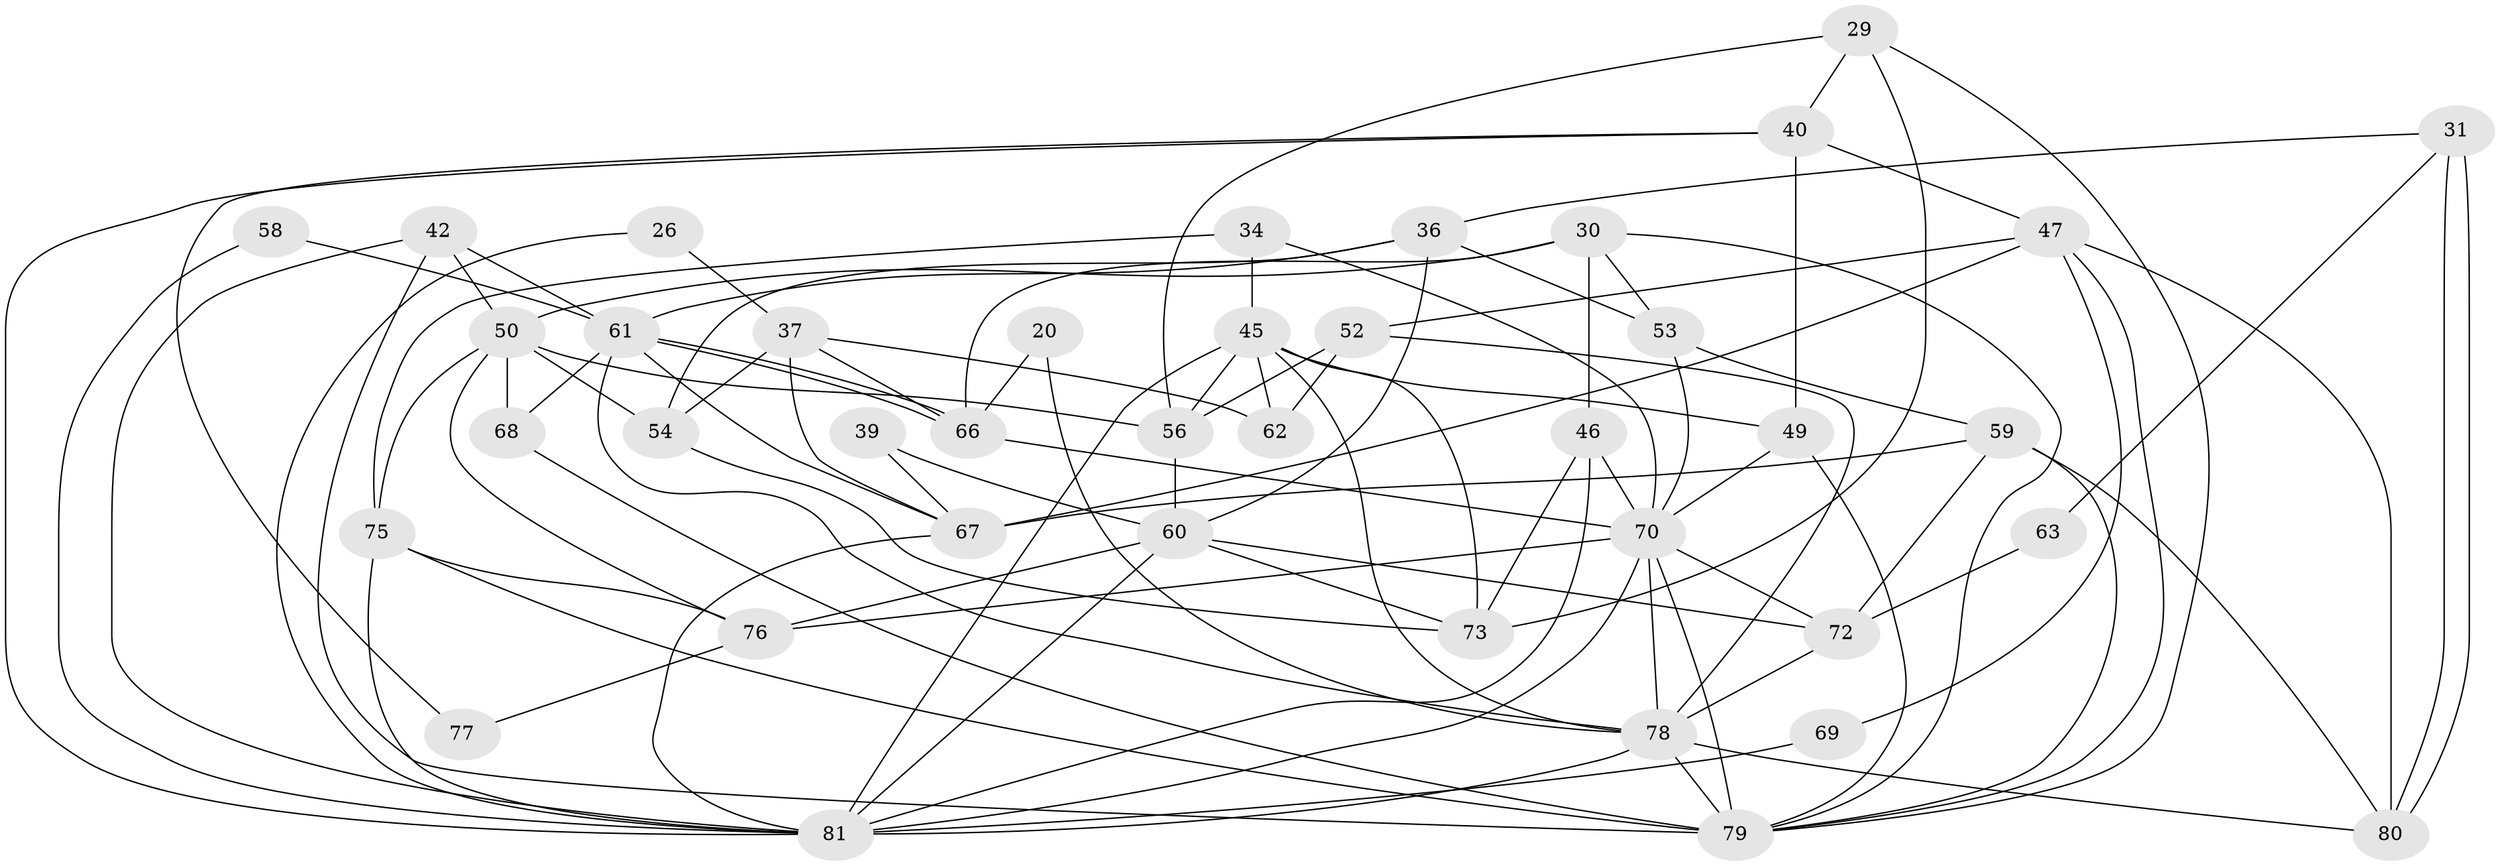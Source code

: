 // original degree distribution, {6: 0.09876543209876543, 3: 0.20987654320987653, 4: 0.38271604938271603, 2: 0.14814814814814814, 5: 0.1111111111111111, 7: 0.024691358024691357, 10: 0.012345679012345678, 8: 0.012345679012345678}
// Generated by graph-tools (version 1.1) at 2025/50/03/09/25 04:50:00]
// undirected, 40 vertices, 99 edges
graph export_dot {
graph [start="1"]
  node [color=gray90,style=filled];
  20;
  26;
  29;
  30;
  31;
  34 [super="+21"];
  36 [super="+14"];
  37;
  39;
  40 [super="+24"];
  42;
  45 [super="+32+3"];
  46 [super="+10"];
  47;
  49;
  50 [super="+48+13"];
  52;
  53;
  54;
  56 [super="+16"];
  58;
  59 [super="+15+25"];
  60 [super="+22"];
  61;
  62;
  63;
  66 [super="+55"];
  67 [super="+9"];
  68;
  69;
  70 [super="+11+64"];
  72 [super="+19+51"];
  73;
  75 [super="+4+74"];
  76 [super="+38"];
  77;
  78 [super="+71"];
  79 [super="+6+65"];
  80 [super="+5+12"];
  81 [super="+1+23+35+44"];
  20 -- 66 [weight=2];
  20 -- 78;
  26 -- 37;
  26 -- 81;
  29 -- 79;
  29 -- 40;
  29 -- 73;
  29 -- 56;
  30 -- 66;
  30 -- 50;
  30 -- 46 [weight=2];
  30 -- 53;
  30 -- 79;
  31 -- 80;
  31 -- 80;
  31 -- 63;
  31 -- 36;
  34 -- 75;
  34 -- 70;
  34 -- 45 [weight=2];
  36 -- 53;
  36 -- 54;
  36 -- 60;
  36 -- 61;
  37 -- 66;
  37 -- 54;
  37 -- 62;
  37 -- 67;
  39 -- 60;
  39 -- 67;
  40 -- 49 [weight=2];
  40 -- 77;
  40 -- 47;
  40 -- 81;
  42 -- 61;
  42 -- 81;
  42 -- 79;
  42 -- 50;
  45 -- 62;
  45 -- 56;
  45 -- 49;
  45 -- 78 [weight=2];
  45 -- 81;
  45 -- 73;
  46 -- 70;
  46 -- 73;
  46 -- 81;
  47 -- 79;
  47 -- 52;
  47 -- 69;
  47 -- 67;
  47 -- 80;
  49 -- 79;
  49 -- 70;
  50 -- 76;
  50 -- 56;
  50 -- 68 [weight=2];
  50 -- 54;
  50 -- 75;
  52 -- 62;
  52 -- 56;
  52 -- 78;
  53 -- 70;
  53 -- 59;
  54 -- 73;
  56 -- 60;
  58 -- 61;
  58 -- 81;
  59 -- 80;
  59 -- 67;
  59 -- 79;
  59 -- 72;
  60 -- 72 [weight=2];
  60 -- 73;
  60 -- 81 [weight=2];
  60 -- 76;
  61 -- 66 [weight=2];
  61 -- 66;
  61 -- 67;
  61 -- 68;
  61 -- 78 [weight=2];
  63 -- 72;
  66 -- 70 [weight=2];
  67 -- 81;
  68 -- 79;
  69 -- 81;
  70 -- 72;
  70 -- 76 [weight=3];
  70 -- 78 [weight=3];
  70 -- 81 [weight=2];
  70 -- 79;
  72 -- 78 [weight=2];
  75 -- 79 [weight=2];
  75 -- 81;
  75 -- 76 [weight=2];
  76 -- 77;
  78 -- 81;
  78 -- 80;
  78 -- 79;
}
